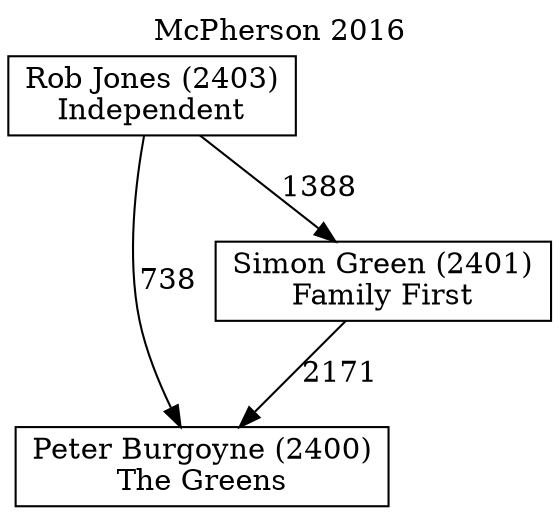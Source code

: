 // House preference flow
digraph "Peter Burgoyne (2400)_McPherson_2016" {
	graph [label="McPherson 2016" labelloc=t mclimit=10]
	node [shape=box]
	"Peter Burgoyne (2400)" [label="Peter Burgoyne (2400)
The Greens"]
	"Simon Green (2401)" [label="Simon Green (2401)
Family First"]
	"Rob Jones (2403)" [label="Rob Jones (2403)
Independent"]
	"Rob Jones (2403)" -> "Peter Burgoyne (2400)" [label=738]
	"Simon Green (2401)" -> "Peter Burgoyne (2400)" [label=2171]
	"Rob Jones (2403)" -> "Simon Green (2401)" [label=1388]
}
